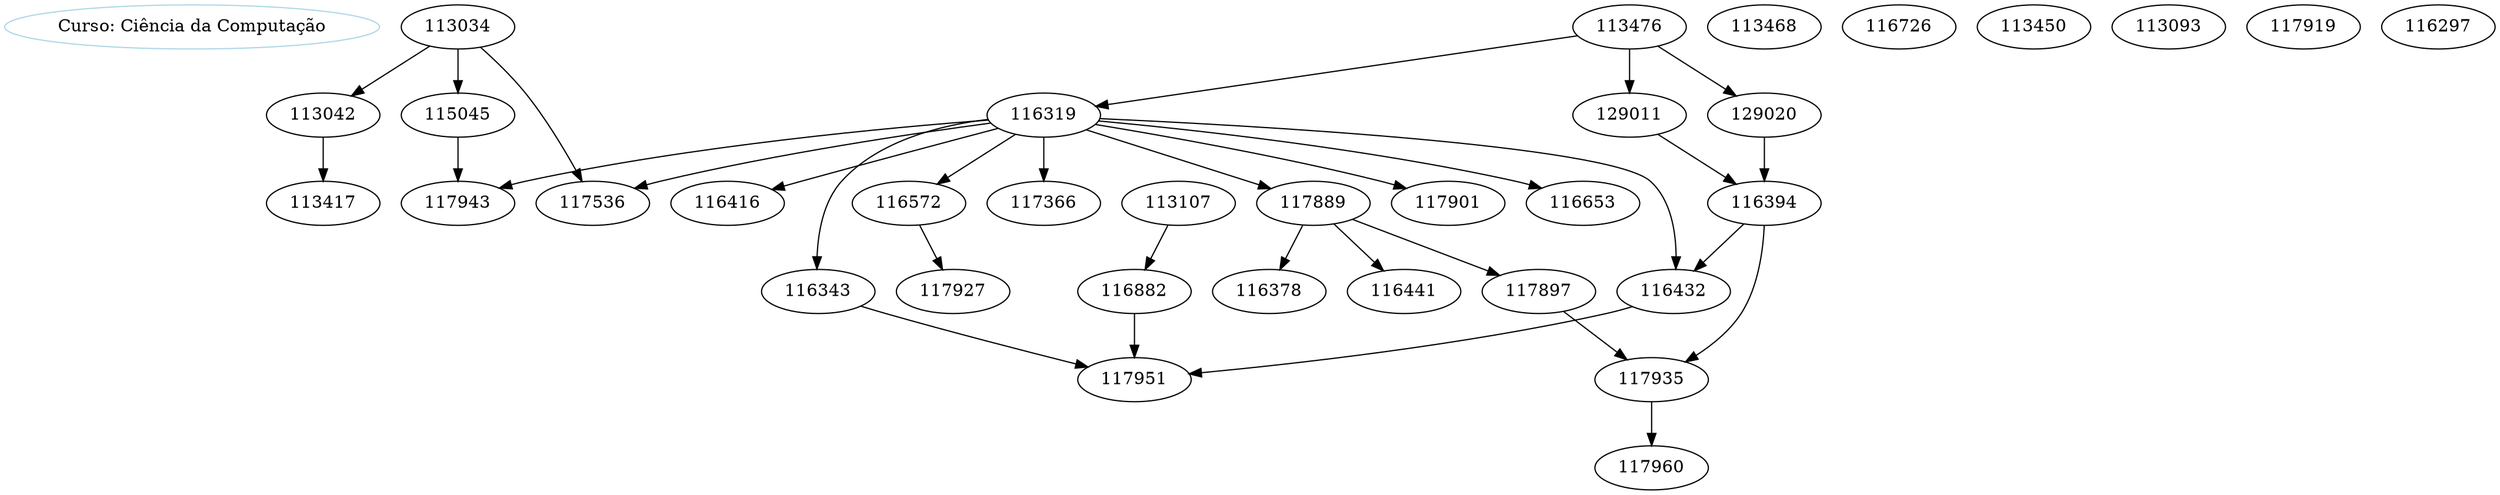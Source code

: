 digraph Disciplinas {
 c [color=lightblue, label="Curso: Ciência da Computação"];
"113034" -> "113042";
"113034" -> "115045";
"113034" -> "117536";
"113468";
"113476" -> "129011";
"113476" -> "129020";
"113476" -> "116319";
"116726";
"113450";
"129011" -> "116394";
"129020" -> "116394";
"113042" -> "113417";
"113093";
"116319" -> "117889";
"116319" -> "117366";
"116319" -> "117901";
"116319" -> "116572";
"116319" -> "116343";
"116319" -> "116653";
"116319" -> "116432";
"116319" -> "116416";
"116319" -> "117943";
"116319" -> "117536";
"116394" -> "117935";
"116394" -> "116432";
"117889" -> "117897";
"117889" -> "116441";
"117889" -> "116378";
"113107" -> "116882";
"115045" -> "117943";
"117897" -> "117935";
"116572" -> "117927";
"116343" -> "117951";
"117935" -> "117960";
"116432" -> "117951";
"116882" -> "117951";
"117919";
"116297";

}